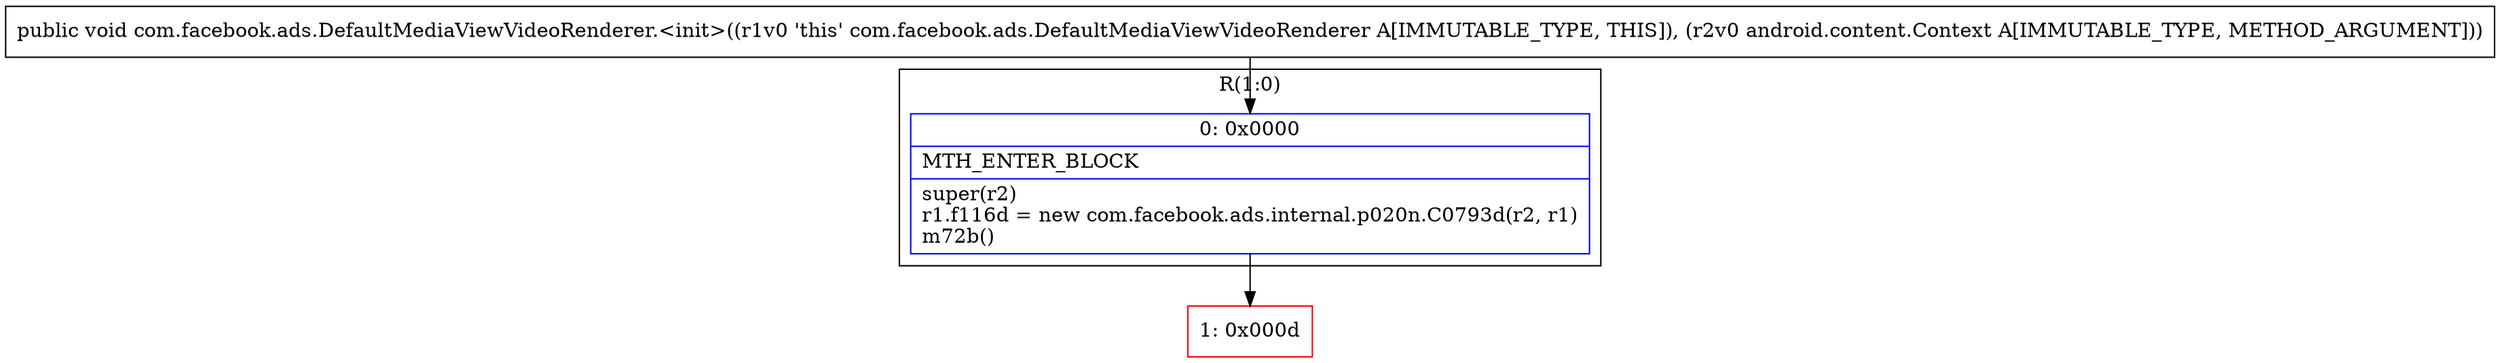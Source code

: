 digraph "CFG forcom.facebook.ads.DefaultMediaViewVideoRenderer.\<init\>(Landroid\/content\/Context;)V" {
subgraph cluster_Region_1211501886 {
label = "R(1:0)";
node [shape=record,color=blue];
Node_0 [shape=record,label="{0\:\ 0x0000|MTH_ENTER_BLOCK\l|super(r2)\lr1.f116d = new com.facebook.ads.internal.p020n.C0793d(r2, r1)\lm72b()\l}"];
}
Node_1 [shape=record,color=red,label="{1\:\ 0x000d}"];
MethodNode[shape=record,label="{public void com.facebook.ads.DefaultMediaViewVideoRenderer.\<init\>((r1v0 'this' com.facebook.ads.DefaultMediaViewVideoRenderer A[IMMUTABLE_TYPE, THIS]), (r2v0 android.content.Context A[IMMUTABLE_TYPE, METHOD_ARGUMENT])) }"];
MethodNode -> Node_0;
Node_0 -> Node_1;
}

